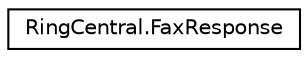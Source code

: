 digraph "Graphical Class Hierarchy"
{
 // LATEX_PDF_SIZE
  edge [fontname="Helvetica",fontsize="10",labelfontname="Helvetica",labelfontsize="10"];
  node [fontname="Helvetica",fontsize="10",shape=record];
  rankdir="LR";
  Node0 [label="RingCentral.FaxResponse",height=0.2,width=0.4,color="black", fillcolor="white", style="filled",URL="$classRingCentral_1_1FaxResponse.html",tooltip=" "];
}
